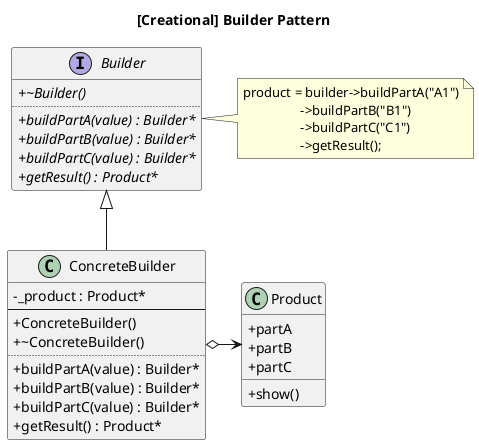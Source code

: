 ﻿@startuml
skinparam classAttributeIconSize 0
title [Creational] Builder Pattern

note as N1
product = builder->buildPartA("A1")
                 ->buildPartB("B1")
                 ->buildPartC("C1")
                 ->getResult();
end note

interface Builder {
  + {abstract} ~Builder()
  ..
  + {abstract} buildPartA(value) : Builder*
  + {abstract} buildPartB(value) : Builder*
  + {abstract} buildPartC(value) : Builder*
  + {abstract} getResult() : Product*
}
class ConcreteBuilder {
  - _product : Product*
  --
  + ConcreteBuilder()
  + ~ConcreteBuilder()
  ..
  + buildPartA(value) : Builder*
  + buildPartB(value) : Builder*
  + buildPartC(value) : Builder*
  + getResult() : Product*
}

class Product {
  + partA
  + partB
  + partC
  + show()
}

Builder - N1
Builder <|-- ConcreteBuilder
ConcreteBuilder o-> Product

hide empty members

@enduml